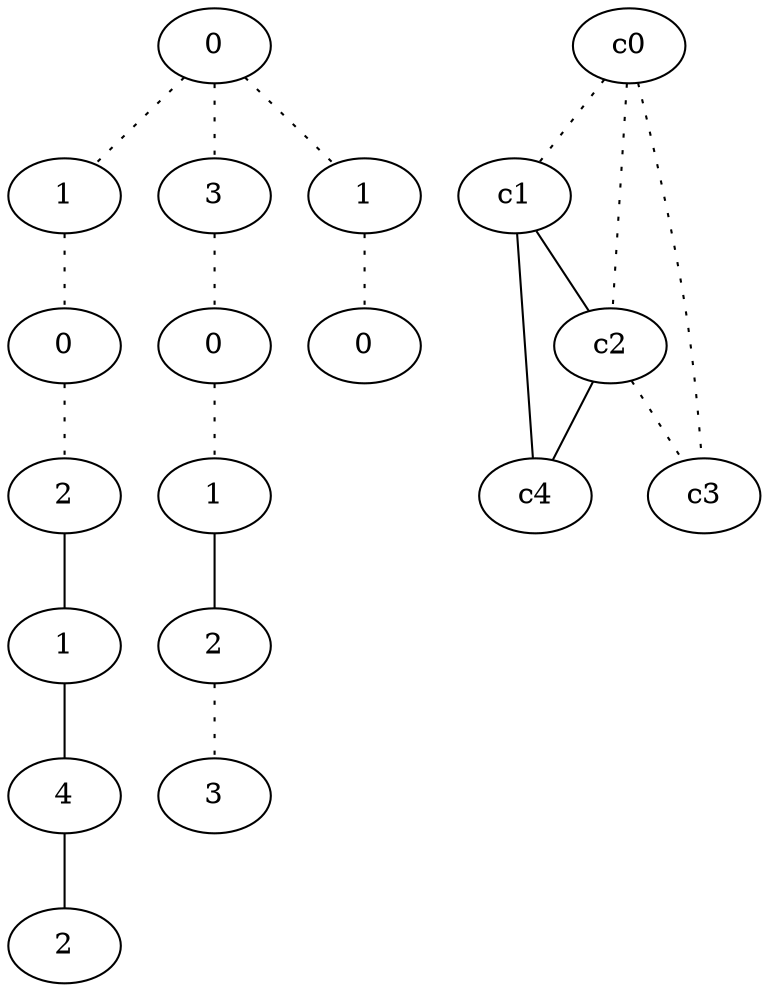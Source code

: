 graph {
a0[label=0];
a1[label=1];
a2[label=0];
a3[label=2];
a4[label=1];
a5[label=4];
a6[label=2];
a7[label=3];
a8[label=0];
a9[label=1];
a10[label=2];
a11[label=3];
a12[label=1];
a13[label=0];
a0 -- a1 [style=dotted];
a0 -- a7 [style=dotted];
a0 -- a12 [style=dotted];
a1 -- a2 [style=dotted];
a2 -- a3 [style=dotted];
a3 -- a4;
a4 -- a5;
a5 -- a6;
a7 -- a8 [style=dotted];
a8 -- a9 [style=dotted];
a9 -- a10;
a10 -- a11 [style=dotted];
a12 -- a13 [style=dotted];
c0 -- c1 [style=dotted];
c0 -- c2 [style=dotted];
c0 -- c3 [style=dotted];
c1 -- c2;
c1 -- c4;
c2 -- c3 [style=dotted];
c2 -- c4;
}

